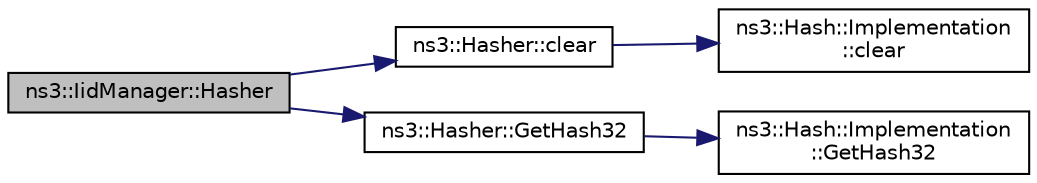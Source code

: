 digraph "ns3::IidManager::Hasher"
{
  edge [fontname="Helvetica",fontsize="10",labelfontname="Helvetica",labelfontsize="10"];
  node [fontname="Helvetica",fontsize="10",shape=record];
  rankdir="LR";
  Node1 [label="ns3::IidManager::Hasher",height=0.2,width=0.4,color="black", fillcolor="grey75", style="filled", fontcolor="black"];
  Node1 -> Node2 [color="midnightblue",fontsize="10",style="solid"];
  Node2 [label="ns3::Hasher::clear",height=0.2,width=0.4,color="black", fillcolor="white", style="filled",URL="$d3/dea/classns3_1_1Hasher.html#a629108aa89019d84af8b2d85c7185f54"];
  Node2 -> Node3 [color="midnightblue",fontsize="10",style="solid"];
  Node3 [label="ns3::Hash::Implementation\l::clear",height=0.2,width=0.4,color="black", fillcolor="white", style="filled",URL="$df/d47/classns3_1_1Hash_1_1Implementation.html#a5d4e565e4292e8ada991ccc1e28bb3d1"];
  Node1 -> Node4 [color="midnightblue",fontsize="10",style="solid"];
  Node4 [label="ns3::Hasher::GetHash32",height=0.2,width=0.4,color="black", fillcolor="white", style="filled",URL="$d3/dea/classns3_1_1Hasher.html#ae3508556dba4c2f4fc4901a059623117"];
  Node4 -> Node5 [color="midnightblue",fontsize="10",style="solid"];
  Node5 [label="ns3::Hash::Implementation\l::GetHash32",height=0.2,width=0.4,color="black", fillcolor="white", style="filled",URL="$df/d47/classns3_1_1Hash_1_1Implementation.html#a8389694c8a89ec15f4f356ef52fe8891"];
}
